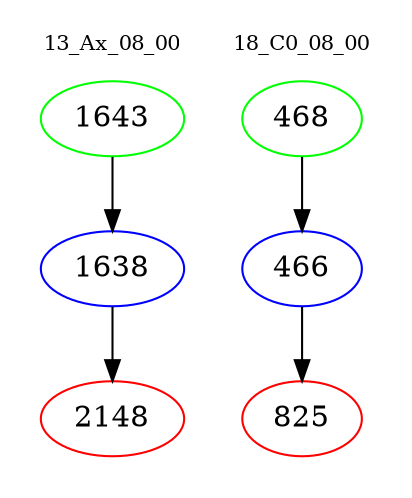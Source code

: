 digraph{
subgraph cluster_0 {
color = white
label = "13_Ax_08_00";
fontsize=10;
T0_1643 [label="1643", color="green"]
T0_1643 -> T0_1638 [color="black"]
T0_1638 [label="1638", color="blue"]
T0_1638 -> T0_2148 [color="black"]
T0_2148 [label="2148", color="red"]
}
subgraph cluster_1 {
color = white
label = "18_C0_08_00";
fontsize=10;
T1_468 [label="468", color="green"]
T1_468 -> T1_466 [color="black"]
T1_466 [label="466", color="blue"]
T1_466 -> T1_825 [color="black"]
T1_825 [label="825", color="red"]
}
}
